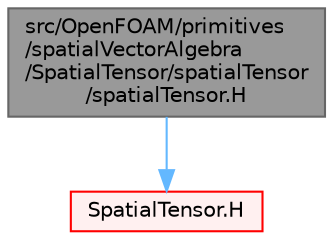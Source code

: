 digraph "src/OpenFOAM/primitives/spatialVectorAlgebra/SpatialTensor/spatialTensor/spatialTensor.H"
{
 // LATEX_PDF_SIZE
  bgcolor="transparent";
  edge [fontname=Helvetica,fontsize=10,labelfontname=Helvetica,labelfontsize=10];
  node [fontname=Helvetica,fontsize=10,shape=box,height=0.2,width=0.4];
  Node1 [id="Node000001",label="src/OpenFOAM/primitives\l/spatialVectorAlgebra\l/SpatialTensor/spatialTensor\l/spatialTensor.H",height=0.2,width=0.4,color="gray40", fillcolor="grey60", style="filled", fontcolor="black",tooltip=" "];
  Node1 -> Node2 [id="edge1_Node000001_Node000002",color="steelblue1",style="solid",tooltip=" "];
  Node2 [id="Node000002",label="SpatialTensor.H",height=0.2,width=0.4,color="red", fillcolor="#FFF0F0", style="filled",URL="$SpatialTensor_8H.html",tooltip=" "];
}
